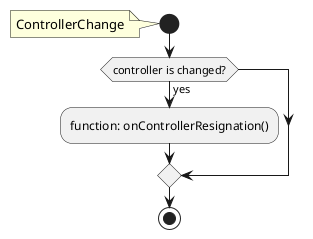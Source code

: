@startuml
start
note left: ControllerChange
if (controller is changed?) then(yes)
	:function: onControllerResignation();
endif
stop
@enduml
